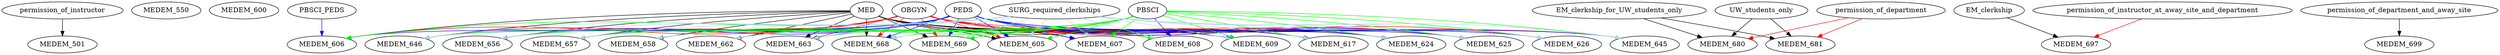 digraph G {
    edge [color=black];
    permission_of_instructor -> MEDEM_501;
    MEDEM_550;
    MEDEM_600;
    edge [color=black];
    MED -> MEDEM_605;
    edge [color=red];
    OBGYN -> MEDEM_605;
    edge [color=blue];
    PEDS -> MEDEM_605;
    edge [color=green];
    PBSCI -> MEDEM_605;
    edge [color=lightblue];
    SURG_required_clerkships -> MEDEM_605;
    edge [color=black];
    MED -> MEDEM_606;
    edge [color=red];
    OBGYN -> MEDEM_606;
    edge [color=blue];
    PBSCI_PEDS -> MEDEM_606;
    PEDS -> MEDEM_606;
    edge [color=green];
    SURG_required_clerkships -> MEDEM_606;
    edge [color=black];
    MED -> MEDEM_607;
    edge [color=red];
    OBGYN -> MEDEM_607;
    edge [color=blue];
    PEDS -> MEDEM_607;
    edge [color=green];
    PBSCI -> MEDEM_607;
    edge [color=lightblue];
    SURG_required_clerkships -> MEDEM_607;
    edge [color=black];
    MED -> MEDEM_608;
    edge [color=red];
    OBGYN -> MEDEM_608;
    edge [color=blue];
    PBSCI -> MEDEM_608;
    edge [color=green];
    PEDS -> MEDEM_608;
    edge [color=lightblue];
    SURG_required_clerkships -> MEDEM_608;
    edge [color=black];
    MED -> MEDEM_609;
    edge [color=red];
    OBGYN -> MEDEM_609;
    edge [color=blue];
    PEDS -> MEDEM_609;
    edge [color=green];
    PBSCI -> MEDEM_609;
    edge [color=lightblue];
    SURG_required_clerkships -> MEDEM_609;
    edge [color=black];
    MED -> MEDEM_617;
    edge [color=red];
    OBGYN -> MEDEM_617;
    edge [color=blue];
    PEDS -> MEDEM_617;
    edge [color=green];
    PBSCI -> MEDEM_617;
    edge [color=lightblue];
    SURG_required_clerkships -> MEDEM_617;
    edge [color=black];
    MED -> MEDEM_624;
    edge [color=red];
    OBGYN -> MEDEM_624;
    edge [color=blue];
    PEDS -> MEDEM_624;
    edge [color=green];
    PBSCI -> MEDEM_624;
    edge [color=lightblue];
    SURG_required_clerkships -> MEDEM_624;
    edge [color=black];
    MED -> MEDEM_625;
    edge [color=red];
    OBGYN -> MEDEM_625;
    edge [color=blue];
    PEDS -> MEDEM_625;
    edge [color=green];
    PBSCI -> MEDEM_625;
    edge [color=lightblue];
    SURG_required_clerkships -> MEDEM_625;
    edge [color=black];
    MED -> MEDEM_626;
    edge [color=red];
    OBGYN -> MEDEM_626;
    edge [color=blue];
    PEDS -> MEDEM_626;
    edge [color=green];
    PBSCI -> MEDEM_626;
    edge [color=lightblue];
    SURG_required_clerkships -> MEDEM_626;
    edge [color=black];
    MED -> MEDEM_645;
    edge [color=red];
    OBGYN -> MEDEM_645;
    edge [color=blue];
    PEDS -> MEDEM_645;
    edge [color=green];
    PBSCI -> MEDEM_645;
    edge [color=lightblue];
    SURG_required_clerkships -> MEDEM_645;
    edge [color=black];
    MED -> MEDEM_646;
    edge [color=red];
    OBGYN -> MEDEM_646;
    edge [color=blue];
    PEDS -> MEDEM_646;
    edge [color=green];
    PBSCI -> MEDEM_646;
    edge [color=lightblue];
    SURG_required_clerkships -> MEDEM_646;
    edge [color=black];
    MED -> MEDEM_656;
    edge [color=red];
    OBGYN -> MEDEM_656;
    edge [color=blue];
    PEDS -> MEDEM_656;
    edge [color=green];
    PBSCI -> MEDEM_656;
    edge [color=lightblue];
    SURG_required_clerkships -> MEDEM_656;
    edge [color=black];
    MED -> MEDEM_657;
    edge [color=red];
    OBGYN -> MEDEM_657;
    edge [color=blue];
    PEDS -> MEDEM_657;
    edge [color=green];
    PBSCI -> MEDEM_657;
    edge [color=lightblue];
    SURG_required_clerkships -> MEDEM_657;
    edge [color=black];
    MED -> MEDEM_658;
    edge [color=red];
    OBGYN -> MEDEM_658;
    edge [color=blue];
    PEDS -> MEDEM_658;
    edge [color=green];
    PBSCI -> MEDEM_658;
    edge [color=lightblue];
    SURG_required_clerkships -> MEDEM_658;
    edge [color=black];
    MED -> MEDEM_662;
    edge [color=red];
    OBGYN -> MEDEM_662;
    edge [color=blue];
    PEDS -> MEDEM_662;
    edge [color=green];
    PBSCI -> MEDEM_662;
    edge [color=lightblue];
    SURG_required_clerkships -> MEDEM_662;
    edge [color=black];
    MED -> MEDEM_663;
    edge [color=red];
    OBGYN -> MEDEM_663;
    edge [color=blue];
    PEDS -> MEDEM_663;
    edge [color=green];
    PBSCI -> MEDEM_663;
    edge [color=lightblue];
    SURG_required_clerkships -> MEDEM_663;
    edge [color=black];
    MED -> MEDEM_668;
    edge [color=red];
    OBGYN -> MEDEM_668;
    edge [color=blue];
    PEDS -> MEDEM_668;
    edge [color=green];
    PBSCI -> MEDEM_668;
    edge [color=lightblue];
    SURG_required_clerkships -> MEDEM_668;
    edge [color=black];
    MED -> MEDEM_669;
    edge [color=red];
    OBGYN -> MEDEM_669;
    edge [color=blue];
    PEDS -> MEDEM_669;
    edge [color=green];
    PBSCI -> MEDEM_669;
    edge [color=lightblue];
    SURG_required_clerkships -> MEDEM_669;
    edge [color=black];
    EM_clerkship_for_UW_students_only -> MEDEM_680;
    UW_students_only -> MEDEM_680;
    edge [color=red];
    permission_of_department -> MEDEM_680;
    edge [color=black];
    EM_clerkship_for_UW_students_only -> MEDEM_681;
    UW_students_only -> MEDEM_681;
    edge [color=red];
    permission_of_department -> MEDEM_681;
    edge [color=black];
    EM_clerkship -> MEDEM_697;
    edge [color=red];
    permission_of_instructor_at_away_site_and_department -> MEDEM_697;
    edge [color=black];
    permission_of_department_and_away_site -> MEDEM_699;
}
